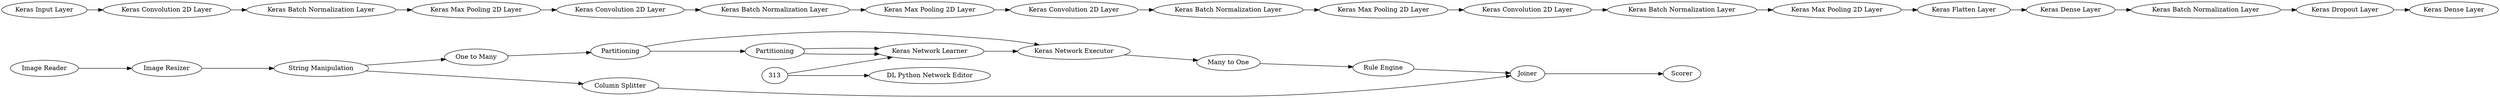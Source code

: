 digraph {
	1 [label="Image Reader"]
	2 [label="String Manipulation"]
	4 [label=Partitioning]
	6 [label="Image Resizer"]
	13 [label="Keras Network Executor"]
	77 [label="One to Many"]
	78 [label="Many to One"]
	79 [label=Scorer]
	263 [label=Partitioning]
	265 [label="Rule Engine"]
	266 [label="Column Splitter"]
	267 [label=Joiner]
	312 [label="Keras Network Learner"]
	8 [label="Keras Input Layer"]
	9 [label="Keras Max Pooling 2D Layer"]
	10 [label="Keras Convolution 2D Layer"]
	14 [label="Keras Max Pooling 2D Layer"]
	15 [label="Keras Convolution 2D Layer"]
	16 [label="Keras Max Pooling 2D Layer"]
	17 [label="Keras Convolution 2D Layer"]
	18 [label="Keras Convolution 2D Layer"]
	19 [label="Keras Max Pooling 2D Layer"]
	20 [label="Keras Flatten Layer"]
	21 [label="Keras Dense Layer"]
	24 [label="Keras Dense Layer"]
	25 [label="Keras Batch Normalization Layer"]
	26 [label="Keras Dropout Layer"]
	27 [label="Keras Batch Normalization Layer"]
	29 [label="Keras Batch Normalization Layer"]
	31 [label="Keras Batch Normalization Layer"]
	33 [label="Keras Batch Normalization Layer"]
	377 [label="DL Python Network Editor"]
	8 -> 10
	9 -> 15
	10 -> 27
	14 -> 17
	15 -> 29
	16 -> 18
	17 -> 31
	18 -> 33
	19 -> 20
	20 -> 21
	21 -> 25
	25 -> 26
	26 -> 24
	27 -> 9
	29 -> 14
	31 -> 16
	33 -> 19
	1 -> 6
	2 -> 266
	2 -> 77
	4 -> 263
	4 -> 13
	6 -> 2
	13 -> 78
	77 -> 4
	78 -> 265
	263 -> 312
	263 -> 312
	265 -> 267
	266 -> 267
	267 -> 79
	312 -> 13
	313 -> 377
	313 -> 312
	rankdir=LR
}
